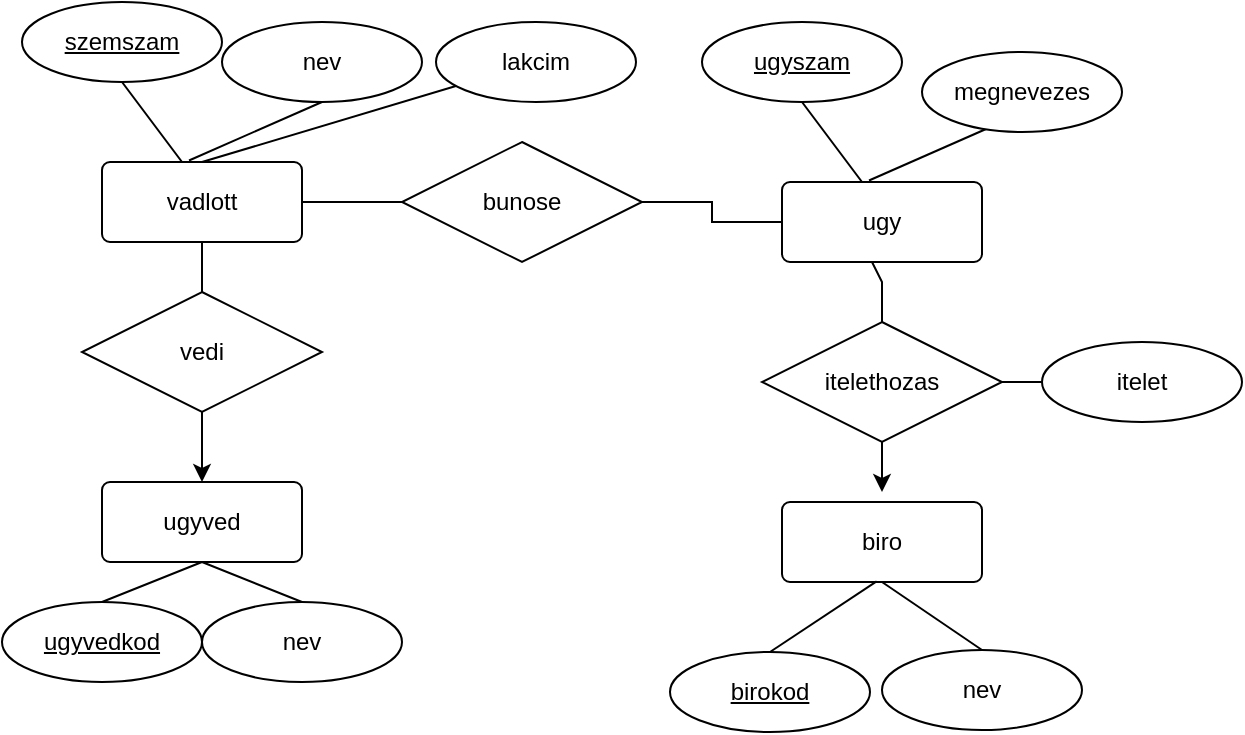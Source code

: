 <mxfile version="20.8.3" type="device"><diagram id="_P5oYdFEomwiM4jC20Ad" name="Page-1"><mxGraphModel dx="3639" dy="1662" grid="1" gridSize="10" guides="1" tooltips="1" connect="1" arrows="1" fold="1" page="1" pageScale="1" pageWidth="827" pageHeight="1169" math="0" shadow="0"><root><mxCell id="0"/><mxCell id="1" parent="0"/><mxCell id="t21nWH5u9aqQZ-ZXL-J--127" style="edgeStyle=orthogonalEdgeStyle;rounded=0;orthogonalLoop=1;jettySize=auto;html=1;exitX=1;exitY=0.5;exitDx=0;exitDy=0;entryX=0;entryY=0.5;entryDx=0;entryDy=0;fontSize=10;startArrow=none;startFill=0;endArrow=none;endFill=0;" edge="1" parent="1" source="t21nWH5u9aqQZ-ZXL-J--128" target="t21nWH5u9aqQZ-ZXL-J--151"><mxGeometry relative="1" as="geometry"/></mxCell><mxCell id="t21nWH5u9aqQZ-ZXL-J--128" value="vadlott" style="rounded=1;arcSize=10;whiteSpace=wrap;html=1;align=center;" vertex="1" parent="1"><mxGeometry x="-580" y="925" width="100" height="40" as="geometry"/></mxCell><mxCell id="t21nWH5u9aqQZ-ZXL-J--129" value="nev" style="ellipse;whiteSpace=wrap;html=1;align=center;" vertex="1" parent="1"><mxGeometry x="-520" y="855" width="100" height="40" as="geometry"/></mxCell><mxCell id="t21nWH5u9aqQZ-ZXL-J--130" value="szemszam" style="ellipse;whiteSpace=wrap;html=1;align=center;fontStyle=4;" vertex="1" parent="1"><mxGeometry x="-620" y="845" width="100" height="40" as="geometry"/></mxCell><mxCell id="t21nWH5u9aqQZ-ZXL-J--131" value="" style="endArrow=none;html=1;rounded=0;exitX=0.5;exitY=1;exitDx=0;exitDy=0;" edge="1" parent="1" source="t21nWH5u9aqQZ-ZXL-J--130"><mxGeometry relative="1" as="geometry"><mxPoint x="-420" y="905" as="sourcePoint"/><mxPoint x="-540" y="925" as="targetPoint"/></mxGeometry></mxCell><mxCell id="t21nWH5u9aqQZ-ZXL-J--132" value="" style="endArrow=none;html=1;rounded=0;exitX=0.5;exitY=1;exitDx=0;exitDy=0;entryX=0.435;entryY=-0.019;entryDx=0;entryDy=0;entryPerimeter=0;" edge="1" parent="1" source="t21nWH5u9aqQZ-ZXL-J--129" target="t21nWH5u9aqQZ-ZXL-J--128"><mxGeometry relative="1" as="geometry"><mxPoint x="-560" y="895" as="sourcePoint"/><mxPoint x="-533.6" y="932.8" as="targetPoint"/></mxGeometry></mxCell><mxCell id="t21nWH5u9aqQZ-ZXL-J--133" value="lakcim" style="ellipse;whiteSpace=wrap;html=1;align=center;" vertex="1" parent="1"><mxGeometry x="-413" y="855" width="100" height="40" as="geometry"/></mxCell><mxCell id="t21nWH5u9aqQZ-ZXL-J--134" value="" style="endArrow=none;html=1;rounded=0;exitX=0.5;exitY=0;exitDx=0;exitDy=0;" edge="1" parent="1" source="t21nWH5u9aqQZ-ZXL-J--128" target="t21nWH5u9aqQZ-ZXL-J--133"><mxGeometry relative="1" as="geometry"><mxPoint x="-420" y="905" as="sourcePoint"/><mxPoint x="-260" y="905" as="targetPoint"/></mxGeometry></mxCell><mxCell id="t21nWH5u9aqQZ-ZXL-J--135" value="ugy" style="rounded=1;arcSize=10;whiteSpace=wrap;html=1;align=center;" vertex="1" parent="1"><mxGeometry x="-240" y="935" width="100" height="40" as="geometry"/></mxCell><mxCell id="t21nWH5u9aqQZ-ZXL-J--136" value="ugyszam" style="ellipse;whiteSpace=wrap;html=1;align=center;fontStyle=4;" vertex="1" parent="1"><mxGeometry x="-280" y="855" width="100" height="40" as="geometry"/></mxCell><mxCell id="t21nWH5u9aqQZ-ZXL-J--137" value="" style="endArrow=none;html=1;rounded=0;exitX=0.5;exitY=1;exitDx=0;exitDy=0;" edge="1" parent="1" source="t21nWH5u9aqQZ-ZXL-J--136"><mxGeometry relative="1" as="geometry"><mxPoint x="-80" y="915" as="sourcePoint"/><mxPoint x="-200" y="935" as="targetPoint"/></mxGeometry></mxCell><mxCell id="t21nWH5u9aqQZ-ZXL-J--138" value="" style="endArrow=none;html=1;rounded=0;entryX=0.435;entryY=-0.019;entryDx=0;entryDy=0;entryPerimeter=0;" edge="1" parent="1" target="t21nWH5u9aqQZ-ZXL-J--135"><mxGeometry relative="1" as="geometry"><mxPoint x="-130" y="905" as="sourcePoint"/><mxPoint x="-193.6" y="942.8" as="targetPoint"/></mxGeometry></mxCell><mxCell id="t21nWH5u9aqQZ-ZXL-J--139" value="ugyved" style="rounded=1;arcSize=10;whiteSpace=wrap;html=1;align=center;" vertex="1" parent="1"><mxGeometry x="-580" y="1085" width="100" height="40" as="geometry"/></mxCell><mxCell id="t21nWH5u9aqQZ-ZXL-J--140" value="nev" style="ellipse;whiteSpace=wrap;html=1;align=center;" vertex="1" parent="1"><mxGeometry x="-530" y="1145" width="100" height="40" as="geometry"/></mxCell><mxCell id="t21nWH5u9aqQZ-ZXL-J--141" value="ugyvedkod" style="ellipse;whiteSpace=wrap;html=1;align=center;fontStyle=4;" vertex="1" parent="1"><mxGeometry x="-630" y="1145" width="100" height="40" as="geometry"/></mxCell><mxCell id="t21nWH5u9aqQZ-ZXL-J--142" value="" style="endArrow=none;html=1;rounded=0;exitX=0.5;exitY=0;exitDx=0;exitDy=0;entryX=0.5;entryY=1;entryDx=0;entryDy=0;" edge="1" parent="1" source="t21nWH5u9aqQZ-ZXL-J--141" target="t21nWH5u9aqQZ-ZXL-J--139"><mxGeometry relative="1" as="geometry"><mxPoint x="-420" y="1065" as="sourcePoint"/><mxPoint x="-540" y="1085" as="targetPoint"/></mxGeometry></mxCell><mxCell id="t21nWH5u9aqQZ-ZXL-J--143" value="" style="endArrow=none;html=1;rounded=0;exitX=0.5;exitY=0;exitDx=0;exitDy=0;entryX=0.5;entryY=1;entryDx=0;entryDy=0;" edge="1" parent="1" source="t21nWH5u9aqQZ-ZXL-J--140" target="t21nWH5u9aqQZ-ZXL-J--139"><mxGeometry relative="1" as="geometry"><mxPoint x="-560" y="1055" as="sourcePoint"/><mxPoint x="-533.6" y="1092.8" as="targetPoint"/></mxGeometry></mxCell><mxCell id="t21nWH5u9aqQZ-ZXL-J--144" value="biro" style="rounded=1;arcSize=10;whiteSpace=wrap;html=1;align=center;" vertex="1" parent="1"><mxGeometry x="-240" y="1095" width="100" height="40" as="geometry"/></mxCell><mxCell id="t21nWH5u9aqQZ-ZXL-J--145" value="birokod" style="ellipse;whiteSpace=wrap;html=1;align=center;fontStyle=4;" vertex="1" parent="1"><mxGeometry x="-296" y="1170" width="100" height="40" as="geometry"/></mxCell><mxCell id="t21nWH5u9aqQZ-ZXL-J--146" value="" style="endArrow=none;html=1;rounded=0;exitX=0.5;exitY=0;exitDx=0;exitDy=0;entryX=0.473;entryY=0.993;entryDx=0;entryDy=0;entryPerimeter=0;" edge="1" parent="1" source="t21nWH5u9aqQZ-ZXL-J--145" target="t21nWH5u9aqQZ-ZXL-J--144"><mxGeometry relative="1" as="geometry"><mxPoint x="-80" y="1075" as="sourcePoint"/><mxPoint x="-200" y="1095" as="targetPoint"/></mxGeometry></mxCell><mxCell id="t21nWH5u9aqQZ-ZXL-J--147" value="itelethozas" style="shape=rhombus;perimeter=rhombusPerimeter;whiteSpace=wrap;html=1;align=center;" vertex="1" parent="1"><mxGeometry x="-250" y="1005" width="120" height="60" as="geometry"/></mxCell><mxCell id="t21nWH5u9aqQZ-ZXL-J--148" value="" style="endArrow=none;html=1;rounded=0;exitX=0.5;exitY=1;exitDx=0;exitDy=0;entryX=0.5;entryY=0;entryDx=0;entryDy=0;startArrow=none;startFill=0;" edge="1" parent="1" target="t21nWH5u9aqQZ-ZXL-J--147"><mxGeometry relative="1" as="geometry"><mxPoint x="-195" y="975" as="sourcePoint"/><mxPoint x="-165" y="1015" as="targetPoint"/><Array as="points"><mxPoint x="-190" y="985"/></Array></mxGeometry></mxCell><mxCell id="t21nWH5u9aqQZ-ZXL-J--149" value="" style="endArrow=none;html=1;rounded=0;startArrow=classic;startFill=1;" edge="1" parent="1" target="t21nWH5u9aqQZ-ZXL-J--147"><mxGeometry relative="1" as="geometry"><mxPoint x="-190" y="1090" as="sourcePoint"/><mxPoint x="-180" y="1015" as="targetPoint"/></mxGeometry></mxCell><mxCell id="t21nWH5u9aqQZ-ZXL-J--150" style="edgeStyle=orthogonalEdgeStyle;rounded=0;orthogonalLoop=1;jettySize=auto;html=1;exitX=1;exitY=0.5;exitDx=0;exitDy=0;entryX=0;entryY=0.5;entryDx=0;entryDy=0;fontSize=10;startArrow=none;startFill=0;endArrow=none;endFill=0;" edge="1" parent="1" source="t21nWH5u9aqQZ-ZXL-J--151" target="t21nWH5u9aqQZ-ZXL-J--135"><mxGeometry relative="1" as="geometry"/></mxCell><mxCell id="t21nWH5u9aqQZ-ZXL-J--151" value="bunose" style="shape=rhombus;perimeter=rhombusPerimeter;whiteSpace=wrap;html=1;align=center;" vertex="1" parent="1"><mxGeometry x="-430" y="915" width="120" height="60" as="geometry"/></mxCell><mxCell id="t21nWH5u9aqQZ-ZXL-J--155" style="edgeStyle=orthogonalEdgeStyle;rounded=0;orthogonalLoop=1;jettySize=auto;html=1;exitX=0.5;exitY=0;exitDx=0;exitDy=0;entryX=0.5;entryY=1;entryDx=0;entryDy=0;fontSize=10;startArrow=none;startFill=0;endArrow=none;endFill=0;" edge="1" parent="1" source="t21nWH5u9aqQZ-ZXL-J--157" target="t21nWH5u9aqQZ-ZXL-J--128"><mxGeometry relative="1" as="geometry"><Array as="points"><mxPoint x="-530" y="980"/><mxPoint x="-530" y="980"/></Array></mxGeometry></mxCell><mxCell id="t21nWH5u9aqQZ-ZXL-J--156" style="edgeStyle=orthogonalEdgeStyle;rounded=0;orthogonalLoop=1;jettySize=auto;html=1;exitX=0.5;exitY=0;exitDx=0;exitDy=0;fontSize=10;startArrow=classic;startFill=1;endArrow=none;endFill=0;entryX=0.5;entryY=1;entryDx=0;entryDy=0;" edge="1" parent="1" source="t21nWH5u9aqQZ-ZXL-J--139" target="t21nWH5u9aqQZ-ZXL-J--157"><mxGeometry relative="1" as="geometry"><mxPoint x="-460" y="1060" as="targetPoint"/></mxGeometry></mxCell><mxCell id="t21nWH5u9aqQZ-ZXL-J--157" value="vedi" style="shape=rhombus;perimeter=rhombusPerimeter;whiteSpace=wrap;html=1;align=center;" vertex="1" parent="1"><mxGeometry x="-590" y="990" width="120" height="60" as="geometry"/></mxCell><mxCell id="t21nWH5u9aqQZ-ZXL-J--159" value="megnevezes" style="ellipse;whiteSpace=wrap;html=1;align=center;" vertex="1" parent="1"><mxGeometry x="-170" y="870" width="100" height="40" as="geometry"/></mxCell><mxCell id="t21nWH5u9aqQZ-ZXL-J--160" value="nev" style="ellipse;whiteSpace=wrap;html=1;align=center;" vertex="1" parent="1"><mxGeometry x="-190" y="1169" width="100" height="40" as="geometry"/></mxCell><mxCell id="t21nWH5u9aqQZ-ZXL-J--161" value="" style="endArrow=none;html=1;rounded=0;exitX=0.5;exitY=0;exitDx=0;exitDy=0;entryX=0.5;entryY=1;entryDx=0;entryDy=0;" edge="1" parent="1" source="t21nWH5u9aqQZ-ZXL-J--160" target="t21nWH5u9aqQZ-ZXL-J--144"><mxGeometry relative="1" as="geometry"><mxPoint x="-236" y="1180" as="sourcePoint"/><mxPoint x="-182.7" y="1144.72" as="targetPoint"/></mxGeometry></mxCell><mxCell id="t21nWH5u9aqQZ-ZXL-J--163" value="itelet" style="ellipse;whiteSpace=wrap;html=1;align=center;" vertex="1" parent="1"><mxGeometry x="-110" y="1015" width="100" height="40" as="geometry"/></mxCell><mxCell id="t21nWH5u9aqQZ-ZXL-J--164" style="edgeStyle=orthogonalEdgeStyle;rounded=0;orthogonalLoop=1;jettySize=auto;html=1;exitX=0;exitY=0.5;exitDx=0;exitDy=0;entryX=1;entryY=0.5;entryDx=0;entryDy=0;fontSize=10;startArrow=none;startFill=0;endArrow=none;endFill=0;" edge="1" parent="1" source="t21nWH5u9aqQZ-ZXL-J--163" target="t21nWH5u9aqQZ-ZXL-J--147"><mxGeometry relative="1" as="geometry"><mxPoint x="-520" y="1000" as="sourcePoint"/><mxPoint x="-520" y="975" as="targetPoint"/><Array as="points"/></mxGeometry></mxCell></root></mxGraphModel></diagram></mxfile>